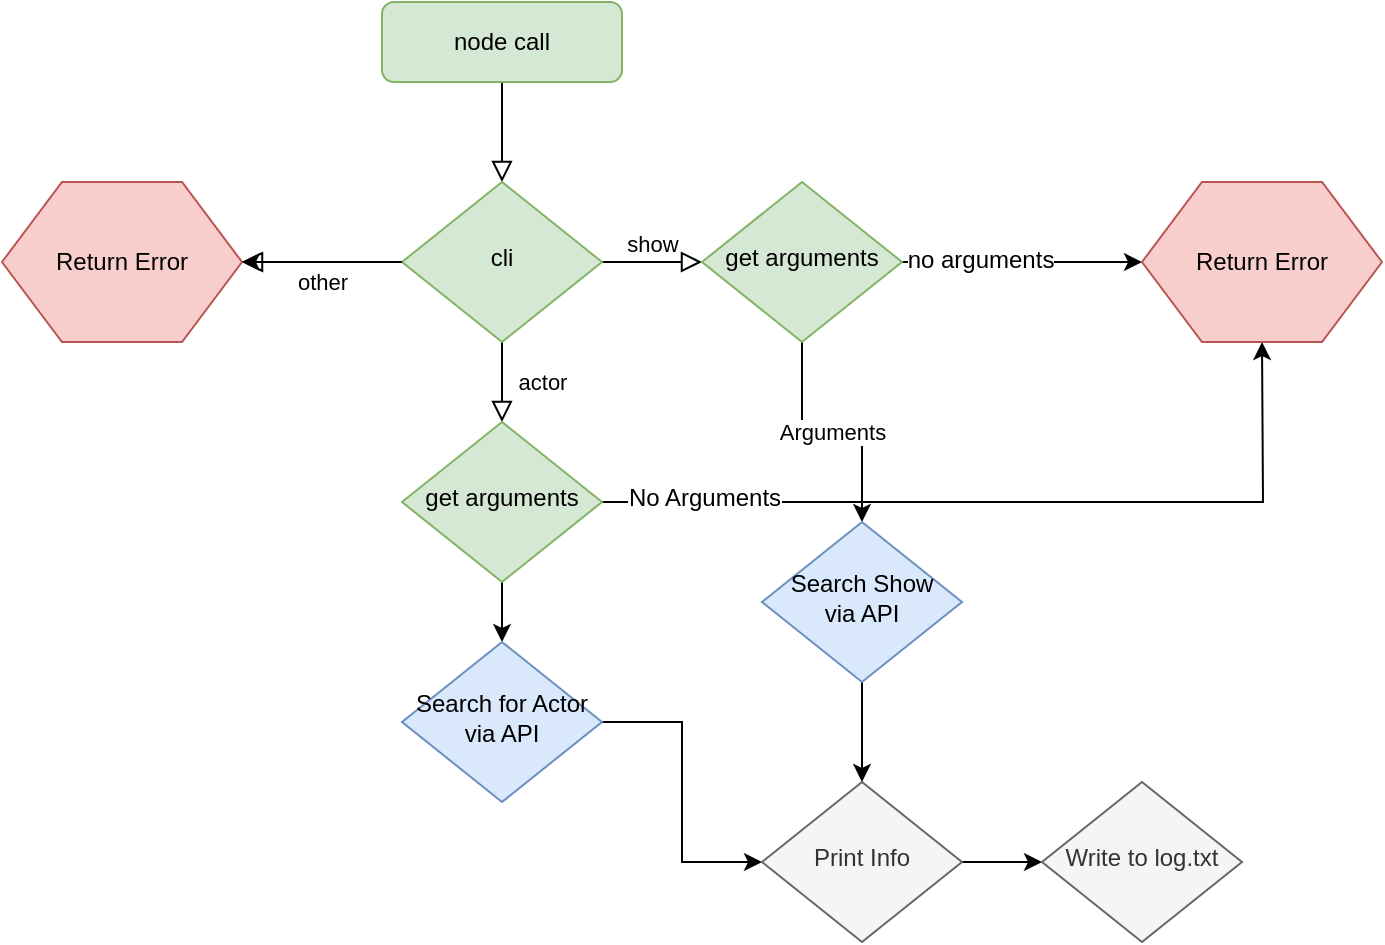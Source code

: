 <mxfile version="12.7.0" type="device"><diagram id="C5RBs43oDa-KdzZeNtuy" name="Page-1"><mxGraphModel dx="881" dy="621" grid="1" gridSize="10" guides="1" tooltips="1" connect="1" arrows="1" fold="1" page="1" pageScale="1" pageWidth="827" pageHeight="1169" math="0" shadow="0"><root><mxCell id="WIyWlLk6GJQsqaUBKTNV-0"/><mxCell id="WIyWlLk6GJQsqaUBKTNV-1" parent="WIyWlLk6GJQsqaUBKTNV-0"/><mxCell id="WIyWlLk6GJQsqaUBKTNV-2" value="" style="rounded=0;html=1;jettySize=auto;orthogonalLoop=1;fontSize=11;endArrow=block;endFill=0;endSize=8;strokeWidth=1;shadow=0;labelBackgroundColor=none;edgeStyle=orthogonalEdgeStyle;" parent="WIyWlLk6GJQsqaUBKTNV-1" source="WIyWlLk6GJQsqaUBKTNV-3" target="WIyWlLk6GJQsqaUBKTNV-6" edge="1"><mxGeometry relative="1" as="geometry"/></mxCell><mxCell id="WIyWlLk6GJQsqaUBKTNV-3" value="node call" style="rounded=1;whiteSpace=wrap;html=1;fontSize=12;glass=0;strokeWidth=1;shadow=0;fillColor=#d5e8d4;strokeColor=#82b366;" parent="WIyWlLk6GJQsqaUBKTNV-1" vertex="1"><mxGeometry x="360" y="80" width="120" height="40" as="geometry"/></mxCell><mxCell id="WIyWlLk6GJQsqaUBKTNV-4" value="actor" style="rounded=0;html=1;jettySize=auto;orthogonalLoop=1;fontSize=11;endArrow=block;endFill=0;endSize=8;strokeWidth=1;shadow=0;labelBackgroundColor=none;edgeStyle=orthogonalEdgeStyle;" parent="WIyWlLk6GJQsqaUBKTNV-1" source="WIyWlLk6GJQsqaUBKTNV-6" target="WIyWlLk6GJQsqaUBKTNV-10" edge="1"><mxGeometry y="20" relative="1" as="geometry"><mxPoint as="offset"/></mxGeometry></mxCell><mxCell id="WIyWlLk6GJQsqaUBKTNV-5" value="show" style="edgeStyle=orthogonalEdgeStyle;rounded=0;html=1;jettySize=auto;orthogonalLoop=1;fontSize=11;endArrow=block;endFill=0;endSize=8;strokeWidth=1;shadow=0;labelBackgroundColor=none;" parent="WIyWlLk6GJQsqaUBKTNV-1" source="WIyWlLk6GJQsqaUBKTNV-6" edge="1"><mxGeometry y="10" relative="1" as="geometry"><mxPoint as="offset"/><mxPoint x="520" y="210" as="targetPoint"/></mxGeometry></mxCell><mxCell id="ADXmwLRSV9yhkQhgIFOw-4" value="" style="edgeStyle=orthogonalEdgeStyle;rounded=0;orthogonalLoop=1;jettySize=auto;html=1;" edge="1" parent="WIyWlLk6GJQsqaUBKTNV-1"><mxGeometry relative="1" as="geometry"><mxPoint x="300" y="210" as="sourcePoint"/><mxPoint x="290" y="210" as="targetPoint"/></mxGeometry></mxCell><mxCell id="WIyWlLk6GJQsqaUBKTNV-6" value="cli" style="rhombus;whiteSpace=wrap;html=1;shadow=0;fontFamily=Helvetica;fontSize=12;align=center;strokeWidth=1;spacing=6;spacingTop=-4;fillColor=#d5e8d4;strokeColor=#82b366;" parent="WIyWlLk6GJQsqaUBKTNV-1" vertex="1"><mxGeometry x="370" y="170" width="100" height="80" as="geometry"/></mxCell><mxCell id="ADXmwLRSV9yhkQhgIFOw-10" value="" style="edgeStyle=orthogonalEdgeStyle;rounded=0;orthogonalLoop=1;jettySize=auto;html=1;" edge="1" parent="WIyWlLk6GJQsqaUBKTNV-1" source="WIyWlLk6GJQsqaUBKTNV-10" target="ADXmwLRSV9yhkQhgIFOw-9"><mxGeometry relative="1" as="geometry"/></mxCell><mxCell id="ADXmwLRSV9yhkQhgIFOw-17" value="" style="edgeStyle=orthogonalEdgeStyle;rounded=0;orthogonalLoop=1;jettySize=auto;html=1;entryX=0.5;entryY=1;entryDx=0;entryDy=0;" edge="1" parent="WIyWlLk6GJQsqaUBKTNV-1" source="WIyWlLk6GJQsqaUBKTNV-10"><mxGeometry relative="1" as="geometry"><mxPoint x="800" y="250" as="targetPoint"/></mxGeometry></mxCell><mxCell id="ADXmwLRSV9yhkQhgIFOw-18" value="No Arguments" style="text;html=1;align=center;verticalAlign=middle;resizable=0;points=[];labelBackgroundColor=#ffffff;" vertex="1" connectable="0" parent="ADXmwLRSV9yhkQhgIFOw-17"><mxGeometry x="-0.751" y="2" relative="1" as="geometry"><mxPoint as="offset"/></mxGeometry></mxCell><mxCell id="WIyWlLk6GJQsqaUBKTNV-10" value="get arguments" style="rhombus;whiteSpace=wrap;html=1;shadow=0;fontFamily=Helvetica;fontSize=12;align=center;strokeWidth=1;spacing=6;spacingTop=-4;fillColor=#d5e8d4;strokeColor=#82b366;" parent="WIyWlLk6GJQsqaUBKTNV-1" vertex="1"><mxGeometry x="370" y="290" width="100" height="80" as="geometry"/></mxCell><mxCell id="ADXmwLRSV9yhkQhgIFOw-20" value="" style="edgeStyle=orthogonalEdgeStyle;rounded=0;orthogonalLoop=1;jettySize=auto;html=1;" edge="1" parent="WIyWlLk6GJQsqaUBKTNV-1" source="ADXmwLRSV9yhkQhgIFOw-9" target="ADXmwLRSV9yhkQhgIFOw-19"><mxGeometry relative="1" as="geometry"/></mxCell><mxCell id="ADXmwLRSV9yhkQhgIFOw-9" value="Search for Actor via API" style="rhombus;whiteSpace=wrap;html=1;shadow=0;fontFamily=Helvetica;fontSize=12;align=center;strokeWidth=1;spacing=6;spacingTop=-4;fillColor=#dae8fc;strokeColor=#6c8ebf;" vertex="1" parent="WIyWlLk6GJQsqaUBKTNV-1"><mxGeometry x="370" y="400" width="100" height="80" as="geometry"/></mxCell><mxCell id="ADXmwLRSV9yhkQhgIFOw-27" value="" style="edgeStyle=orthogonalEdgeStyle;rounded=0;orthogonalLoop=1;jettySize=auto;html=1;" edge="1" parent="WIyWlLk6GJQsqaUBKTNV-1" source="ADXmwLRSV9yhkQhgIFOw-19" target="ADXmwLRSV9yhkQhgIFOw-26"><mxGeometry relative="1" as="geometry"/></mxCell><mxCell id="ADXmwLRSV9yhkQhgIFOw-19" value="Print Info" style="rhombus;whiteSpace=wrap;html=1;shadow=0;fontFamily=Helvetica;fontSize=12;align=center;strokeWidth=1;spacing=6;spacingTop=-4;fillColor=#f5f5f5;strokeColor=#666666;fontColor=#333333;" vertex="1" parent="WIyWlLk6GJQsqaUBKTNV-1"><mxGeometry x="550" y="470" width="100" height="80" as="geometry"/></mxCell><mxCell id="ADXmwLRSV9yhkQhgIFOw-26" value="Write to log.txt" style="rhombus;whiteSpace=wrap;html=1;shadow=0;fontFamily=Helvetica;fontSize=12;align=center;strokeWidth=1;spacing=6;spacingTop=-4;fillColor=#f5f5f5;strokeColor=#666666;fontColor=#333333;" vertex="1" parent="WIyWlLk6GJQsqaUBKTNV-1"><mxGeometry x="690" y="470" width="100" height="80" as="geometry"/></mxCell><mxCell id="ADXmwLRSV9yhkQhgIFOw-0" value="Return Error" style="shape=hexagon;perimeter=hexagonPerimeter2;whiteSpace=wrap;html=1;fillColor=#f8cecc;strokeColor=#b85450;" vertex="1" parent="WIyWlLk6GJQsqaUBKTNV-1"><mxGeometry x="170" y="170" width="120" height="80" as="geometry"/></mxCell><mxCell id="ADXmwLRSV9yhkQhgIFOw-7" value="other" style="edgeStyle=orthogonalEdgeStyle;rounded=0;html=1;jettySize=auto;orthogonalLoop=1;fontSize=11;endArrow=block;endFill=0;endSize=8;strokeWidth=1;shadow=0;labelBackgroundColor=none;entryX=1;entryY=0.5;entryDx=0;entryDy=0;exitX=0;exitY=0.5;exitDx=0;exitDy=0;" edge="1" parent="WIyWlLk6GJQsqaUBKTNV-1" source="WIyWlLk6GJQsqaUBKTNV-6" target="ADXmwLRSV9yhkQhgIFOw-0"><mxGeometry y="10" relative="1" as="geometry"><mxPoint as="offset"/><mxPoint x="300" y="280" as="sourcePoint"/><mxPoint x="530" y="220" as="targetPoint"/></mxGeometry></mxCell><mxCell id="ADXmwLRSV9yhkQhgIFOw-12" value="Arguments" style="edgeStyle=orthogonalEdgeStyle;rounded=0;orthogonalLoop=1;jettySize=auto;html=1;" edge="1" parent="WIyWlLk6GJQsqaUBKTNV-1" source="ADXmwLRSV9yhkQhgIFOw-8" target="ADXmwLRSV9yhkQhgIFOw-11"><mxGeometry relative="1" as="geometry"/></mxCell><mxCell id="ADXmwLRSV9yhkQhgIFOw-14" value="" style="edgeStyle=orthogonalEdgeStyle;rounded=0;orthogonalLoop=1;jettySize=auto;html=1;entryX=0;entryY=0.5;entryDx=0;entryDy=0;" edge="1" parent="WIyWlLk6GJQsqaUBKTNV-1" source="ADXmwLRSV9yhkQhgIFOw-8" target="ADXmwLRSV9yhkQhgIFOw-23"><mxGeometry relative="1" as="geometry"><mxPoint x="750" y="210" as="targetPoint"/></mxGeometry></mxCell><mxCell id="ADXmwLRSV9yhkQhgIFOw-15" value="no arguments" style="text;html=1;align=center;verticalAlign=middle;resizable=0;points=[];labelBackgroundColor=#ffffff;" vertex="1" connectable="0" parent="ADXmwLRSV9yhkQhgIFOw-14"><mxGeometry x="-0.35" y="1" relative="1" as="geometry"><mxPoint as="offset"/></mxGeometry></mxCell><mxCell id="ADXmwLRSV9yhkQhgIFOw-8" value="get arguments" style="rhombus;whiteSpace=wrap;html=1;shadow=0;fontFamily=Helvetica;fontSize=12;align=center;strokeWidth=1;spacing=6;spacingTop=-4;fillColor=#d5e8d4;strokeColor=#82b366;" vertex="1" parent="WIyWlLk6GJQsqaUBKTNV-1"><mxGeometry x="520" y="170" width="100" height="80" as="geometry"/></mxCell><mxCell id="ADXmwLRSV9yhkQhgIFOw-25" value="" style="edgeStyle=orthogonalEdgeStyle;rounded=0;orthogonalLoop=1;jettySize=auto;html=1;" edge="1" parent="WIyWlLk6GJQsqaUBKTNV-1" source="ADXmwLRSV9yhkQhgIFOw-11" target="ADXmwLRSV9yhkQhgIFOw-19"><mxGeometry relative="1" as="geometry"/></mxCell><mxCell id="ADXmwLRSV9yhkQhgIFOw-11" value="Search Show via API" style="rhombus;whiteSpace=wrap;html=1;shadow=0;fontFamily=Helvetica;fontSize=12;align=center;strokeWidth=1;spacing=6;spacingTop=-4;fillColor=#dae8fc;strokeColor=#6c8ebf;" vertex="1" parent="WIyWlLk6GJQsqaUBKTNV-1"><mxGeometry x="550" y="340" width="100" height="80" as="geometry"/></mxCell><mxCell id="ADXmwLRSV9yhkQhgIFOw-23" value="Return Error" style="shape=hexagon;perimeter=hexagonPerimeter2;whiteSpace=wrap;html=1;fillColor=#f8cecc;strokeColor=#b85450;" vertex="1" parent="WIyWlLk6GJQsqaUBKTNV-1"><mxGeometry x="740" y="170" width="120" height="80" as="geometry"/></mxCell></root></mxGraphModel></diagram></mxfile>